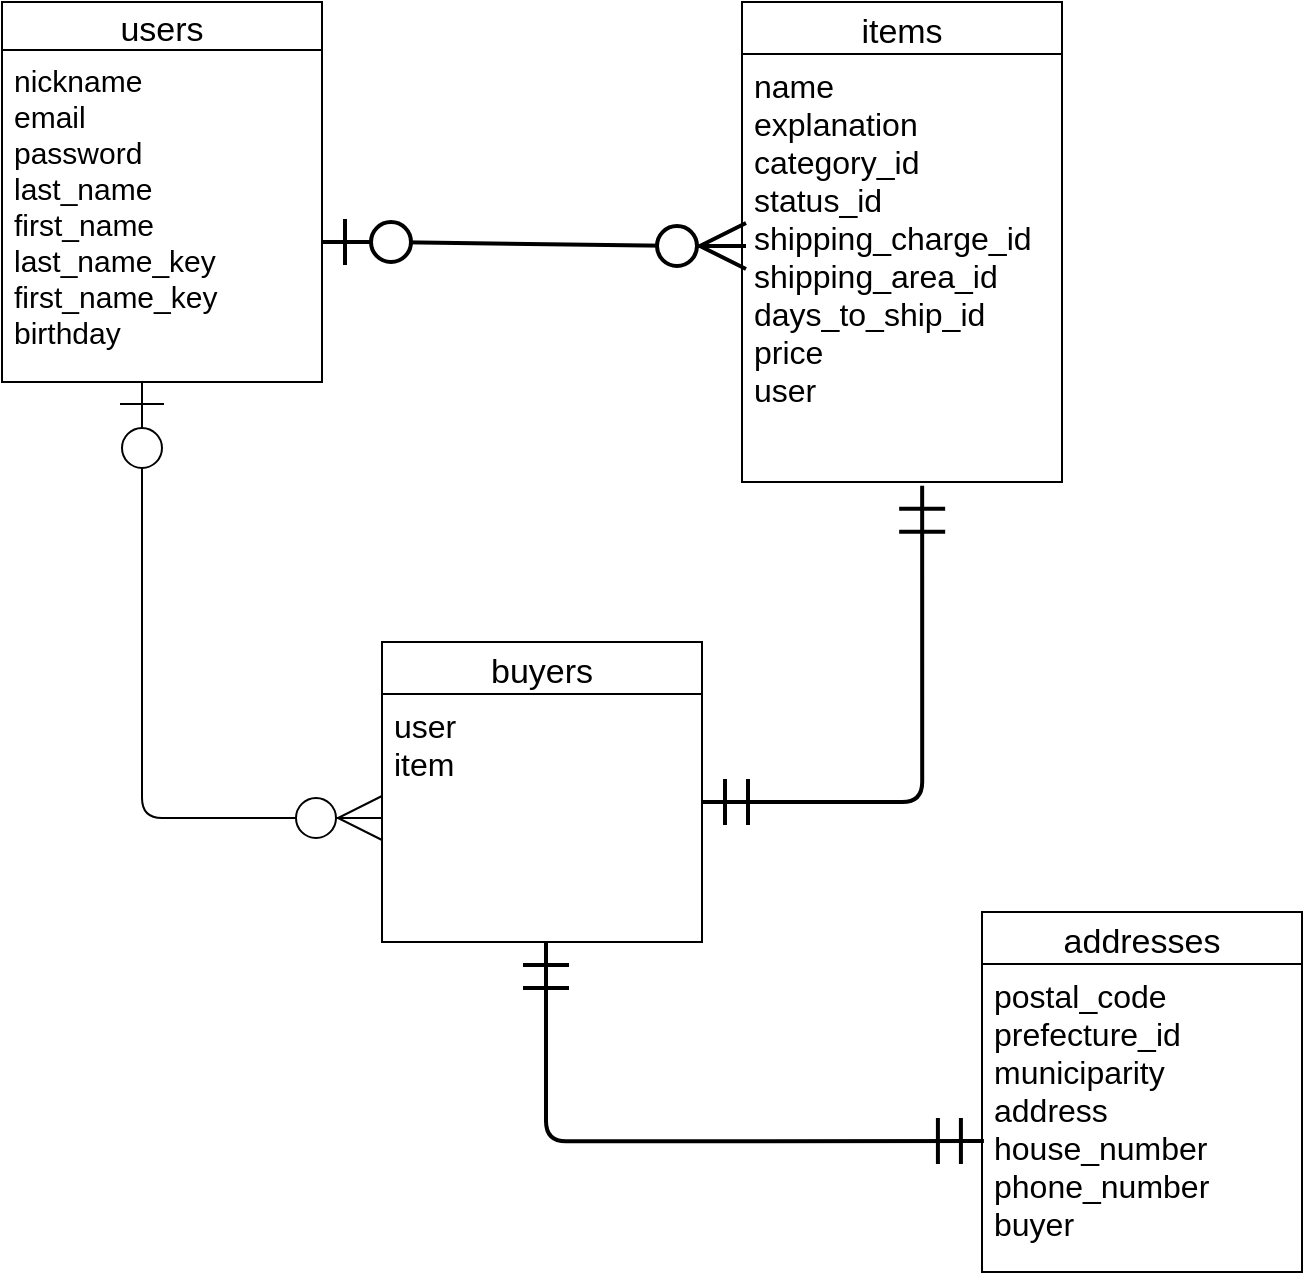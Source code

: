 <mxfile version="13.6.5">
    <diagram id="AyhsG-MzFZBj9GOpc9pB" name="ページ1">
        <mxGraphModel dx="728" dy="680" grid="1" gridSize="10" guides="1" tooltips="1" connect="1" arrows="1" fold="1" page="1" pageScale="1" pageWidth="827" pageHeight="1169" math="0" shadow="0">
            <root>
                <mxCell id="0"/>
                <mxCell id="1" parent="0"/>
                <mxCell id="54" value="items" style="swimlane;fontStyle=0;childLayout=stackLayout;horizontal=1;startSize=26;horizontalStack=0;resizeParent=1;resizeParentMax=0;resizeLast=0;collapsible=1;marginBottom=0;align=center;fontSize=17;" parent="1" vertex="1">
                    <mxGeometry x="450" y="50" width="160" height="240" as="geometry"/>
                </mxCell>
                <mxCell id="55" value="name&#10;explanation&#10;category_id&#10;status_id&#10;shipping_charge_id&#10;shipping_area_id&#10;days_to_ship_id&#10;price&#10;user" style="text;strokeColor=none;fillColor=none;spacingLeft=4;spacingRight=4;overflow=hidden;rotatable=0;points=[[0,0.5],[1,0.5]];portConstraint=eastwest;fontSize=16;" parent="54" vertex="1">
                    <mxGeometry y="26" width="160" height="214" as="geometry"/>
                </mxCell>
                <mxCell id="58" value="users" style="swimlane;fontStyle=0;childLayout=stackLayout;horizontal=1;startSize=24;horizontalStack=0;resizeParent=1;resizeParentMax=0;resizeLast=0;collapsible=1;marginBottom=0;align=center;fontSize=17;" parent="1" vertex="1">
                    <mxGeometry x="80" y="50" width="160" height="190" as="geometry"/>
                </mxCell>
                <mxCell id="59" value="nickname&#10;email&#10;password&#10;last_name&#10;first_name&#10;last_name_key&#10;first_name_key&#10;birthday&#10;" style="text;strokeColor=none;fillColor=none;spacingLeft=4;spacingRight=4;overflow=hidden;rotatable=0;points=[[0,0.5],[1,0.5]];portConstraint=eastwest;fontSize=15;" parent="58" vertex="1">
                    <mxGeometry y="24" width="160" height="166" as="geometry"/>
                </mxCell>
                <mxCell id="84" value="" style="edgeStyle=entityRelationEdgeStyle;fontSize=12;html=1;endArrow=ERzeroToMany;startArrow=ERzeroToOne;strokeWidth=2;targetPerimeterSpacing=0;jumpSize=8;endSize=20;startSize=20;" parent="1" edge="1">
                    <mxGeometry width="100" height="100" relative="1" as="geometry">
                        <mxPoint x="240" y="170" as="sourcePoint"/>
                        <mxPoint x="452" y="172" as="targetPoint"/>
                    </mxGeometry>
                </mxCell>
                <mxCell id="77" value="buyers" style="swimlane;fontStyle=0;childLayout=stackLayout;horizontal=1;startSize=26;horizontalStack=0;resizeParent=1;resizeParentMax=0;resizeLast=0;collapsible=1;marginBottom=0;align=center;fontSize=17;direction=east;" parent="1" vertex="1">
                    <mxGeometry x="270" y="370" width="160" height="150" as="geometry"/>
                </mxCell>
                <mxCell id="78" value="user&#10;item" style="text;strokeColor=none;fillColor=none;spacingLeft=4;spacingRight=4;overflow=hidden;rotatable=0;points=[[0,0.5],[1,0.5]];portConstraint=eastwest;fontSize=16;" parent="77" vertex="1">
                    <mxGeometry y="26" width="160" height="124" as="geometry"/>
                </mxCell>
                <mxCell id="88" value="" style="edgeStyle=orthogonalEdgeStyle;fontSize=12;html=1;endArrow=ERmandOne;startArrow=ERmandOne;strokeWidth=2;endSize=20;startSize=20;entryX=0.563;entryY=1.009;entryDx=0;entryDy=0;entryPerimeter=0;" parent="1" source="78" target="55" edge="1">
                    <mxGeometry width="100" height="100" relative="1" as="geometry">
                        <mxPoint x="60" y="380" as="sourcePoint"/>
                        <mxPoint x="160" y="280" as="targetPoint"/>
                        <Array as="points">
                            <mxPoint x="540" y="450"/>
                        </Array>
                    </mxGeometry>
                </mxCell>
                <mxCell id="66" value="addresses" style="swimlane;fontStyle=0;childLayout=stackLayout;horizontal=1;startSize=26;horizontalStack=0;resizeParent=1;resizeParentMax=0;resizeLast=0;collapsible=1;marginBottom=0;align=center;fontSize=17;" parent="1" vertex="1">
                    <mxGeometry x="570" y="505" width="160" height="180" as="geometry"/>
                </mxCell>
                <mxCell id="67" value="postal_code&#10;prefecture_id&#10;municiparity&#10;address&#10;house_number&#10;phone_number&#10;buyer&#10;" style="text;strokeColor=none;fillColor=none;spacingLeft=4;spacingRight=4;overflow=hidden;rotatable=0;points=[[0,0.5],[1,0.5]];portConstraint=eastwest;fontSize=16;" parent="66" vertex="1">
                    <mxGeometry y="26" width="160" height="154" as="geometry"/>
                </mxCell>
                <mxCell id="90" value="" style="edgeStyle=orthogonalEdgeStyle;fontSize=12;html=1;endArrow=ERmandOne;startArrow=ERmandOne;strokeWidth=2;exitX=0.006;exitY=0.575;exitDx=0;exitDy=0;exitPerimeter=0;endSize=20;startSize=20;" parent="1" source="67" edge="1">
                    <mxGeometry width="100" height="100" relative="1" as="geometry">
                        <mxPoint x="380" y="660" as="sourcePoint"/>
                        <mxPoint x="352" y="520" as="targetPoint"/>
                        <Array as="points">
                            <mxPoint x="352" y="620"/>
                        </Array>
                    </mxGeometry>
                </mxCell>
                <mxCell id="91" value="" style="edgeStyle=orthogonalEdgeStyle;fontSize=12;html=1;endArrow=ERzeroToMany;startArrow=ERzeroToOne;endSize=20;startSize=20;targetPerimeterSpacing=0;" edge="1" parent="1" source="59">
                    <mxGeometry width="100" height="100" relative="1" as="geometry">
                        <mxPoint x="150" y="220" as="sourcePoint"/>
                        <mxPoint x="270" y="458" as="targetPoint"/>
                        <Array as="points">
                            <mxPoint x="150" y="458"/>
                        </Array>
                    </mxGeometry>
                </mxCell>
            </root>
        </mxGraphModel>
    </diagram>
</mxfile>